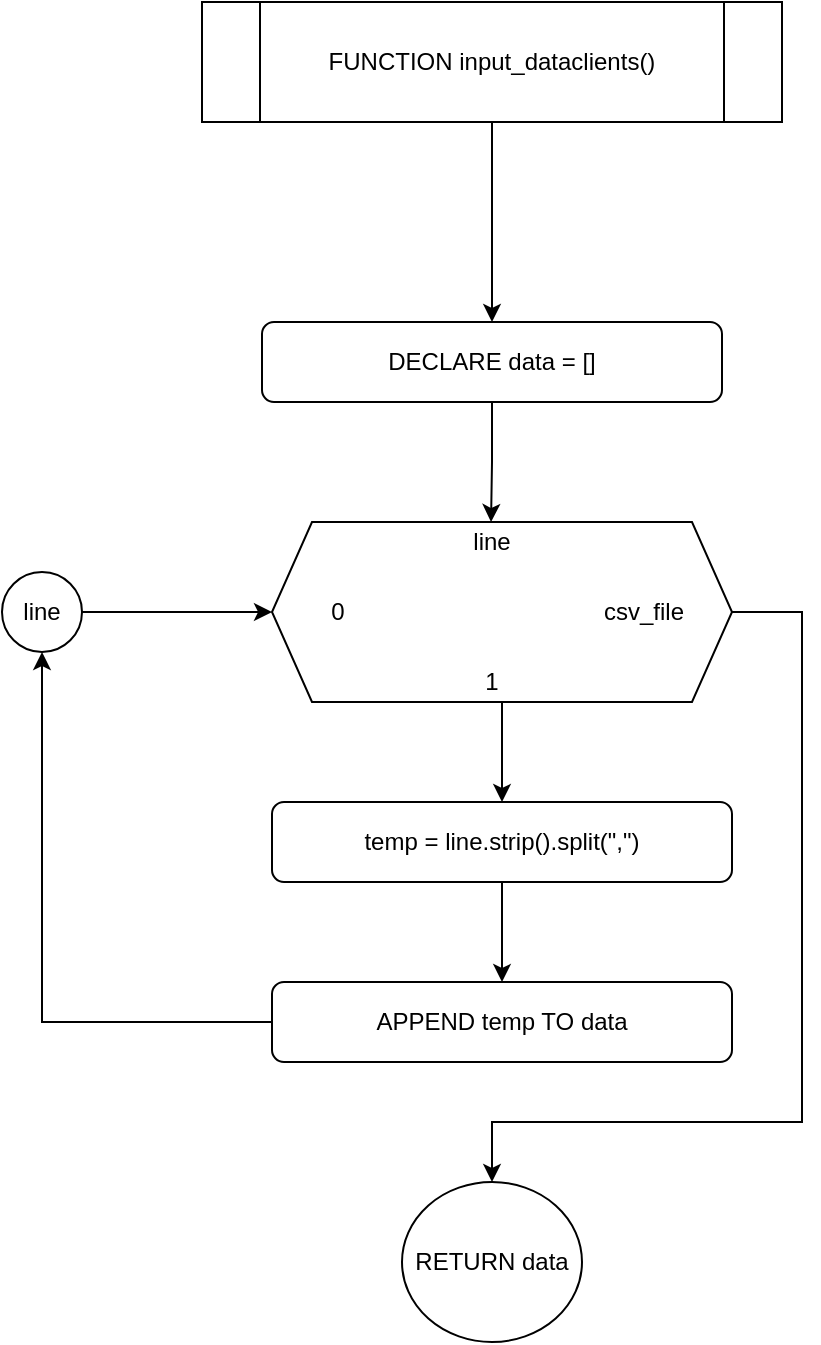 <mxfile version="14.7.7" type="github">
  <diagram id="J3wfi3oiYImKIwbZFj6j" name="Page-1">
    <mxGraphModel dx="1048" dy="745" grid="1" gridSize="10" guides="1" tooltips="1" connect="1" arrows="1" fold="1" page="1" pageScale="1" pageWidth="3300" pageHeight="4681" math="0" shadow="0">
      <root>
        <mxCell id="0" />
        <mxCell id="1" parent="0" />
        <mxCell id="yu-4pSrGz4qhIgiM6KZ6-18" style="edgeStyle=orthogonalEdgeStyle;rounded=0;orthogonalLoop=1;jettySize=auto;html=1;entryX=0.5;entryY=0;entryDx=0;entryDy=0;" edge="1" parent="1" source="l3AE67A5KRNvc_305HST-1" target="yu-4pSrGz4qhIgiM6KZ6-1">
          <mxGeometry relative="1" as="geometry" />
        </mxCell>
        <mxCell id="l3AE67A5KRNvc_305HST-1" value="FUNCTION input_dataclients()" style="shape=process;whiteSpace=wrap;html=1;backgroundOutline=1;" parent="1" vertex="1">
          <mxGeometry x="320" y="140" width="290" height="60" as="geometry" />
        </mxCell>
        <mxCell id="l3AE67A5KRNvc_305HST-6" value="RETURN data" style="ellipse;whiteSpace=wrap;html=1;" parent="1" vertex="1">
          <mxGeometry x="420" y="730" width="90" height="80" as="geometry" />
        </mxCell>
        <mxCell id="yu-4pSrGz4qhIgiM6KZ6-11" style="edgeStyle=orthogonalEdgeStyle;rounded=0;orthogonalLoop=1;jettySize=auto;html=1;entryX=0.5;entryY=0;entryDx=0;entryDy=0;" edge="1" parent="1" source="yu-4pSrGz4qhIgiM6KZ6-1" target="yu-4pSrGz4qhIgiM6KZ6-5">
          <mxGeometry relative="1" as="geometry" />
        </mxCell>
        <mxCell id="yu-4pSrGz4qhIgiM6KZ6-1" value="DECLARE data = []" style="rounded=1;whiteSpace=wrap;html=1;" vertex="1" parent="1">
          <mxGeometry x="350" y="300" width="230" height="40" as="geometry" />
        </mxCell>
        <mxCell id="yu-4pSrGz4qhIgiM6KZ6-3" value="" style="group" vertex="1" connectable="0" parent="1">
          <mxGeometry x="355" y="400" width="230" height="90" as="geometry" />
        </mxCell>
        <mxCell id="yu-4pSrGz4qhIgiM6KZ6-4" value="" style="shape=hexagon;perimeter=hexagonPerimeter2;whiteSpace=wrap;html=1;fixedSize=1;" vertex="1" parent="yu-4pSrGz4qhIgiM6KZ6-3">
          <mxGeometry width="230.0" height="90" as="geometry" />
        </mxCell>
        <mxCell id="yu-4pSrGz4qhIgiM6KZ6-5" value="line" style="text;html=1;strokeColor=none;fillColor=none;align=center;verticalAlign=middle;whiteSpace=wrap;rounded=0;" vertex="1" parent="yu-4pSrGz4qhIgiM6KZ6-3">
          <mxGeometry x="87.619" width="43.81" height="20" as="geometry" />
        </mxCell>
        <mxCell id="yu-4pSrGz4qhIgiM6KZ6-6" value="0" style="text;html=1;strokeColor=none;fillColor=none;align=center;verticalAlign=middle;whiteSpace=wrap;rounded=0;" vertex="1" parent="yu-4pSrGz4qhIgiM6KZ6-3">
          <mxGeometry x="10.952" y="35" width="43.81" height="20" as="geometry" />
        </mxCell>
        <mxCell id="yu-4pSrGz4qhIgiM6KZ6-7" value="1" style="text;html=1;strokeColor=none;fillColor=none;align=center;verticalAlign=middle;whiteSpace=wrap;rounded=0;" vertex="1" parent="yu-4pSrGz4qhIgiM6KZ6-3">
          <mxGeometry x="87.619" y="70" width="43.81" height="20" as="geometry" />
        </mxCell>
        <mxCell id="yu-4pSrGz4qhIgiM6KZ6-8" value="csv_file" style="text;html=1;strokeColor=none;fillColor=none;align=center;verticalAlign=middle;whiteSpace=wrap;rounded=0;" vertex="1" parent="yu-4pSrGz4qhIgiM6KZ6-3">
          <mxGeometry x="164.286" y="35" width="43.81" height="20" as="geometry" />
        </mxCell>
        <mxCell id="yu-4pSrGz4qhIgiM6KZ6-13" value="" style="edgeStyle=orthogonalEdgeStyle;rounded=0;orthogonalLoop=1;jettySize=auto;html=1;" edge="1" parent="1" source="yu-4pSrGz4qhIgiM6KZ6-9" target="yu-4pSrGz4qhIgiM6KZ6-10">
          <mxGeometry relative="1" as="geometry" />
        </mxCell>
        <mxCell id="yu-4pSrGz4qhIgiM6KZ6-9" value="temp = line.strip().split(&quot;,&quot;)" style="rounded=1;whiteSpace=wrap;html=1;" vertex="1" parent="1">
          <mxGeometry x="355" y="540" width="230" height="40" as="geometry" />
        </mxCell>
        <mxCell id="yu-4pSrGz4qhIgiM6KZ6-15" style="edgeStyle=orthogonalEdgeStyle;rounded=0;orthogonalLoop=1;jettySize=auto;html=1;entryX=0.5;entryY=1;entryDx=0;entryDy=0;" edge="1" parent="1" source="yu-4pSrGz4qhIgiM6KZ6-10" target="yu-4pSrGz4qhIgiM6KZ6-14">
          <mxGeometry relative="1" as="geometry" />
        </mxCell>
        <mxCell id="yu-4pSrGz4qhIgiM6KZ6-10" value="APPEND temp TO data" style="rounded=1;whiteSpace=wrap;html=1;" vertex="1" parent="1">
          <mxGeometry x="355" y="630" width="230" height="40" as="geometry" />
        </mxCell>
        <mxCell id="yu-4pSrGz4qhIgiM6KZ6-12" value="" style="edgeStyle=orthogonalEdgeStyle;rounded=0;orthogonalLoop=1;jettySize=auto;html=1;" edge="1" parent="1" source="yu-4pSrGz4qhIgiM6KZ6-4" target="yu-4pSrGz4qhIgiM6KZ6-9">
          <mxGeometry relative="1" as="geometry" />
        </mxCell>
        <mxCell id="yu-4pSrGz4qhIgiM6KZ6-16" style="edgeStyle=orthogonalEdgeStyle;rounded=0;orthogonalLoop=1;jettySize=auto;html=1;entryX=0;entryY=0.5;entryDx=0;entryDy=0;" edge="1" parent="1" source="yu-4pSrGz4qhIgiM6KZ6-14" target="yu-4pSrGz4qhIgiM6KZ6-4">
          <mxGeometry relative="1" as="geometry" />
        </mxCell>
        <mxCell id="yu-4pSrGz4qhIgiM6KZ6-14" value="line" style="ellipse;whiteSpace=wrap;html=1;aspect=fixed;" vertex="1" parent="1">
          <mxGeometry x="220" y="425" width="40" height="40" as="geometry" />
        </mxCell>
        <mxCell id="yu-4pSrGz4qhIgiM6KZ6-17" style="edgeStyle=orthogonalEdgeStyle;rounded=0;orthogonalLoop=1;jettySize=auto;html=1;entryX=0.5;entryY=0;entryDx=0;entryDy=0;" edge="1" parent="1" source="yu-4pSrGz4qhIgiM6KZ6-4" target="l3AE67A5KRNvc_305HST-6">
          <mxGeometry relative="1" as="geometry">
            <Array as="points">
              <mxPoint x="620" y="445" />
              <mxPoint x="620" y="700" />
              <mxPoint x="465" y="700" />
            </Array>
          </mxGeometry>
        </mxCell>
      </root>
    </mxGraphModel>
  </diagram>
</mxfile>
